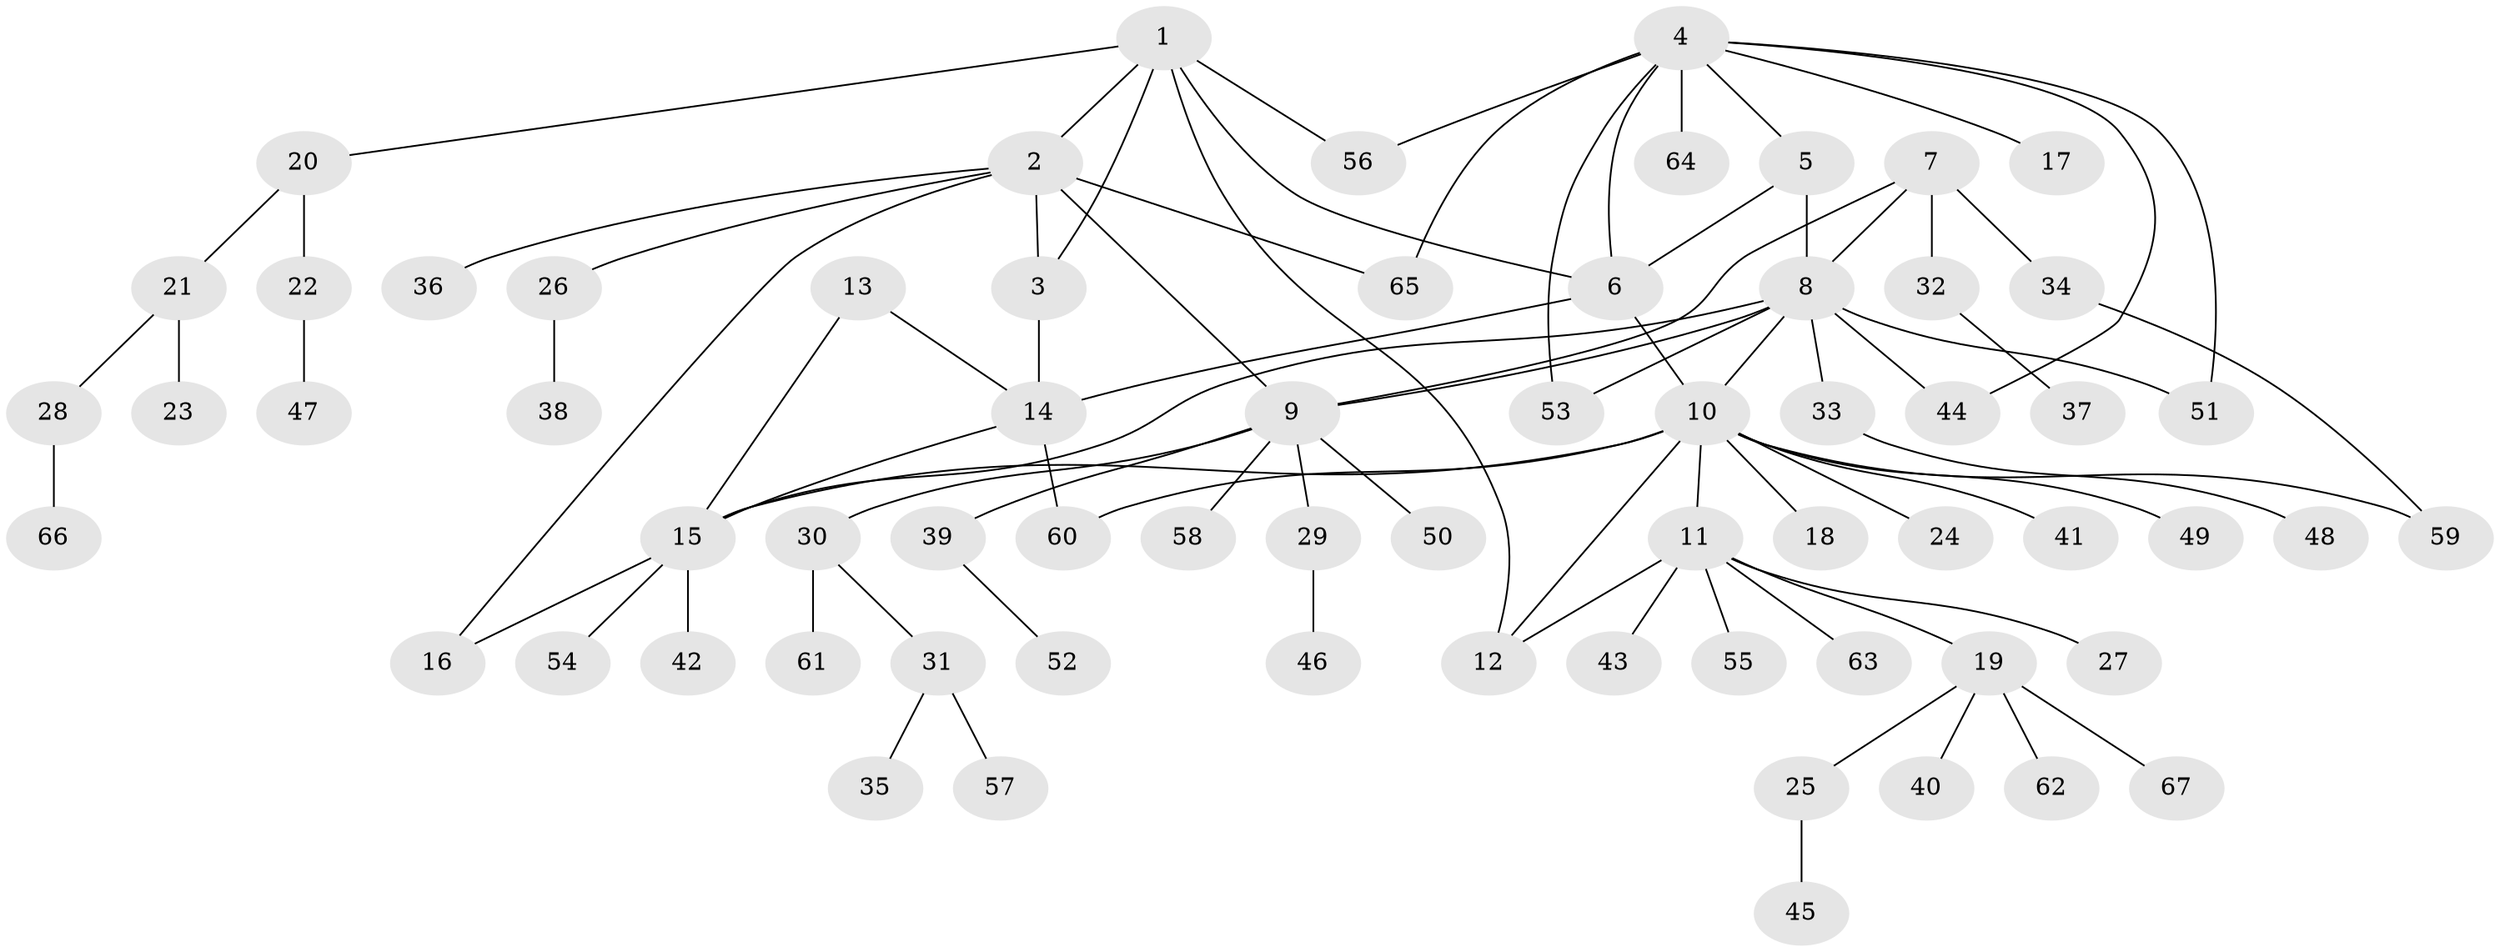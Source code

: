 // Generated by graph-tools (version 1.1) at 2025/50/03/09/25 03:50:35]
// undirected, 67 vertices, 85 edges
graph export_dot {
graph [start="1"]
  node [color=gray90,style=filled];
  1;
  2;
  3;
  4;
  5;
  6;
  7;
  8;
  9;
  10;
  11;
  12;
  13;
  14;
  15;
  16;
  17;
  18;
  19;
  20;
  21;
  22;
  23;
  24;
  25;
  26;
  27;
  28;
  29;
  30;
  31;
  32;
  33;
  34;
  35;
  36;
  37;
  38;
  39;
  40;
  41;
  42;
  43;
  44;
  45;
  46;
  47;
  48;
  49;
  50;
  51;
  52;
  53;
  54;
  55;
  56;
  57;
  58;
  59;
  60;
  61;
  62;
  63;
  64;
  65;
  66;
  67;
  1 -- 2;
  1 -- 3;
  1 -- 6;
  1 -- 12;
  1 -- 20;
  1 -- 56;
  2 -- 3;
  2 -- 9;
  2 -- 16;
  2 -- 26;
  2 -- 36;
  2 -- 65;
  3 -- 14;
  4 -- 5;
  4 -- 6;
  4 -- 17;
  4 -- 44;
  4 -- 51;
  4 -- 53;
  4 -- 56;
  4 -- 64;
  4 -- 65;
  5 -- 6;
  5 -- 8;
  6 -- 10;
  6 -- 14;
  7 -- 8;
  7 -- 9;
  7 -- 32;
  7 -- 34;
  8 -- 9;
  8 -- 10;
  8 -- 15;
  8 -- 33;
  8 -- 44;
  8 -- 51;
  8 -- 53;
  9 -- 29;
  9 -- 30;
  9 -- 39;
  9 -- 50;
  9 -- 58;
  10 -- 11;
  10 -- 12;
  10 -- 15;
  10 -- 18;
  10 -- 24;
  10 -- 41;
  10 -- 49;
  10 -- 59;
  10 -- 60;
  11 -- 12;
  11 -- 19;
  11 -- 27;
  11 -- 43;
  11 -- 55;
  11 -- 63;
  13 -- 14;
  13 -- 15;
  14 -- 15;
  14 -- 60;
  15 -- 16;
  15 -- 42;
  15 -- 54;
  19 -- 25;
  19 -- 40;
  19 -- 62;
  19 -- 67;
  20 -- 21;
  20 -- 22;
  21 -- 23;
  21 -- 28;
  22 -- 47;
  25 -- 45;
  26 -- 38;
  28 -- 66;
  29 -- 46;
  30 -- 31;
  30 -- 61;
  31 -- 35;
  31 -- 57;
  32 -- 37;
  33 -- 48;
  34 -- 59;
  39 -- 52;
}
